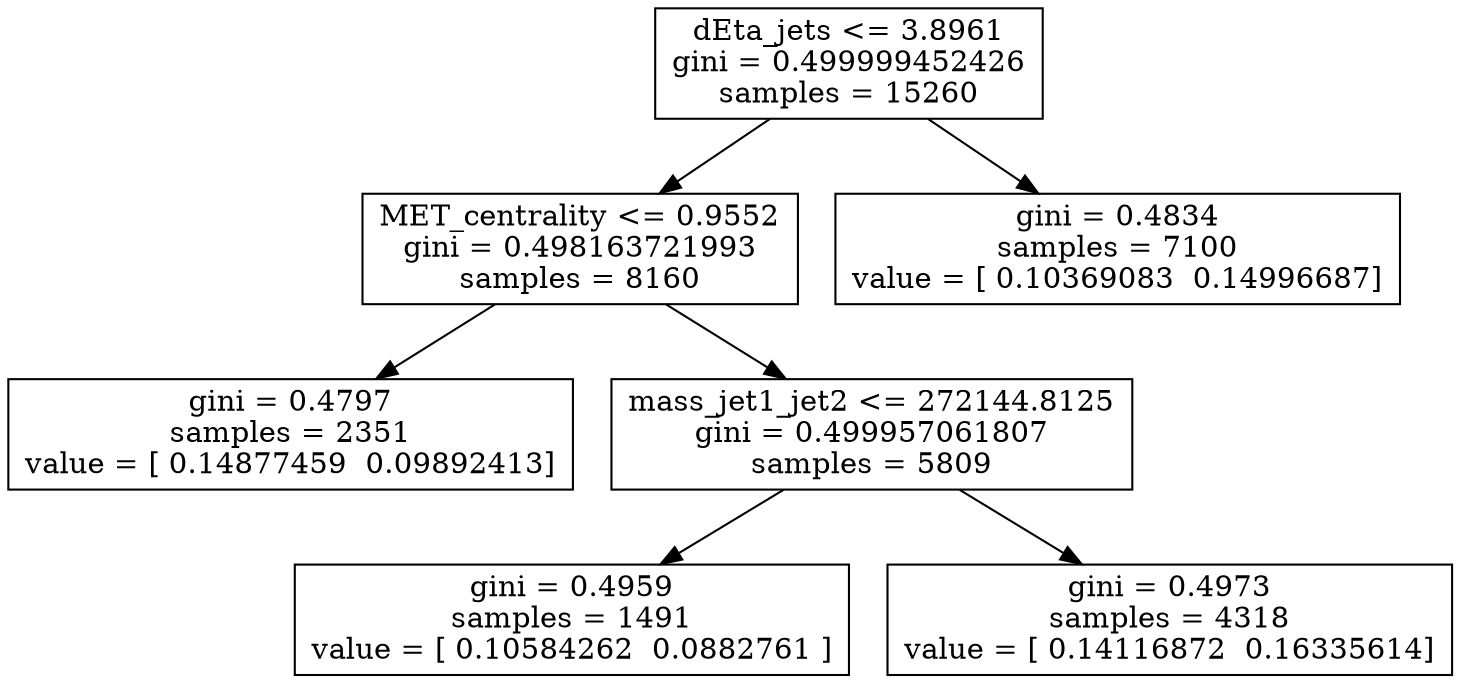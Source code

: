 digraph Tree {
0 [label="dEta_jets <= 3.8961\ngini = 0.499999452426\nsamples = 15260", shape="box"] ;
1 [label="MET_centrality <= 0.9552\ngini = 0.498163721993\nsamples = 8160", shape="box"] ;
0 -> 1 ;
2 [label="gini = 0.4797\nsamples = 2351\nvalue = [ 0.14877459  0.09892413]", shape="box"] ;
1 -> 2 ;
3 [label="mass_jet1_jet2 <= 272144.8125\ngini = 0.499957061807\nsamples = 5809", shape="box"] ;
1 -> 3 ;
4 [label="gini = 0.4959\nsamples = 1491\nvalue = [ 0.10584262  0.0882761 ]", shape="box"] ;
3 -> 4 ;
5 [label="gini = 0.4973\nsamples = 4318\nvalue = [ 0.14116872  0.16335614]", shape="box"] ;
3 -> 5 ;
6 [label="gini = 0.4834\nsamples = 7100\nvalue = [ 0.10369083  0.14996687]", shape="box"] ;
0 -> 6 ;
}